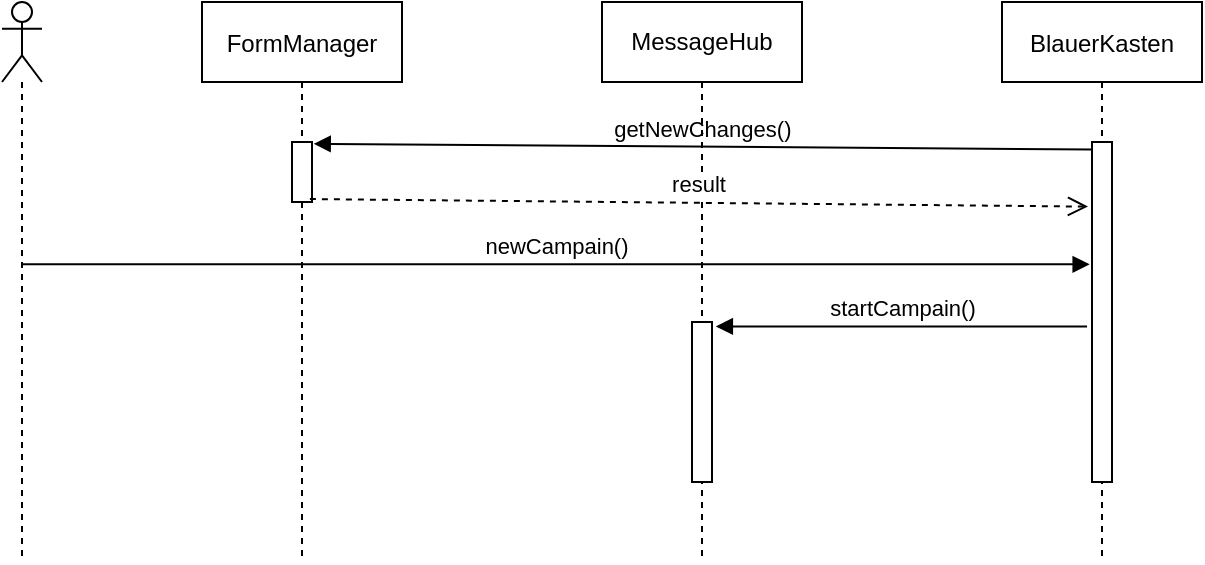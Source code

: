 <mxfile version="19.0.3" type="device"><diagram id="kgpKYQtTHZ0yAKxKKP6v" name="Page-1"><mxGraphModel dx="677" dy="431" grid="1" gridSize="10" guides="1" tooltips="1" connect="1" arrows="1" fold="1" page="1" pageScale="1" pageWidth="850" pageHeight="1100" math="0" shadow="0"><root><mxCell id="0"/><mxCell id="1" parent="0"/><mxCell id="3nuBFxr9cyL0pnOWT2aG-1" value="FormManager" style="shape=umlLifeline;perimeter=lifelinePerimeter;container=1;collapsible=0;recursiveResize=0;rounded=0;shadow=0;strokeWidth=1;" parent="1" vertex="1"><mxGeometry x="120" y="80" width="100" height="280" as="geometry"/></mxCell><mxCell id="3nuBFxr9cyL0pnOWT2aG-2" value="" style="points=[];perimeter=orthogonalPerimeter;rounded=0;shadow=0;strokeWidth=1;" parent="3nuBFxr9cyL0pnOWT2aG-1" vertex="1"><mxGeometry x="45" y="70" width="10" height="30" as="geometry"/></mxCell><mxCell id="3nuBFxr9cyL0pnOWT2aG-5" value="BlauerKasten" style="shape=umlLifeline;perimeter=lifelinePerimeter;container=1;collapsible=0;recursiveResize=0;rounded=0;shadow=0;strokeWidth=1;" parent="1" vertex="1"><mxGeometry x="520" y="80" width="100" height="280" as="geometry"/></mxCell><mxCell id="3nuBFxr9cyL0pnOWT2aG-6" value="" style="points=[];perimeter=orthogonalPerimeter;rounded=0;shadow=0;strokeWidth=1;" parent="3nuBFxr9cyL0pnOWT2aG-5" vertex="1"><mxGeometry x="45" y="70" width="10" height="170" as="geometry"/></mxCell><mxCell id="3nuBFxr9cyL0pnOWT2aG-8" value="getNewChanges()" style="verticalAlign=bottom;endArrow=block;entryX=1.086;entryY=0.03;shadow=0;strokeWidth=1;entryDx=0;entryDy=0;entryPerimeter=0;exitX=-0.01;exitY=0.022;exitDx=0;exitDy=0;exitPerimeter=0;" parent="1" source="3nuBFxr9cyL0pnOWT2aG-6" target="3nuBFxr9cyL0pnOWT2aG-2" edge="1"><mxGeometry relative="1" as="geometry"><mxPoint x="570" y="150" as="sourcePoint"/></mxGeometry></mxCell><mxCell id="4PjA_Deb0JU2YOqORAIx-2" value="MessageHub" style="shape=umlLifeline;perimeter=lifelinePerimeter;whiteSpace=wrap;html=1;container=1;collapsible=0;recursiveResize=0;outlineConnect=0;" parent="1" vertex="1"><mxGeometry x="320" y="80" width="100" height="280" as="geometry"/></mxCell><mxCell id="4PjA_Deb0JU2YOqORAIx-10" value="" style="html=1;points=[];perimeter=orthogonalPerimeter;" parent="4PjA_Deb0JU2YOqORAIx-2" vertex="1"><mxGeometry x="45" y="160" width="10" height="80" as="geometry"/></mxCell><mxCell id="4PjA_Deb0JU2YOqORAIx-3" value="" style="shape=umlLifeline;participant=umlActor;perimeter=lifelinePerimeter;whiteSpace=wrap;html=1;container=1;collapsible=0;recursiveResize=0;verticalAlign=top;spacingTop=36;outlineConnect=0;" parent="1" vertex="1"><mxGeometry x="20" y="80" width="20" height="280" as="geometry"/></mxCell><mxCell id="4PjA_Deb0JU2YOqORAIx-4" value="newCampain()" style="html=1;verticalAlign=bottom;endArrow=block;rounded=0;entryX=-0.117;entryY=0.159;entryDx=0;entryDy=0;entryPerimeter=0;" parent="1" edge="1"><mxGeometry width="80" relative="1" as="geometry"><mxPoint x="29.81" y="211.16" as="sourcePoint"/><mxPoint x="563.83" y="211.16" as="targetPoint"/></mxGeometry></mxCell><mxCell id="4PjA_Deb0JU2YOqORAIx-11" value="startCampain()" style="html=1;verticalAlign=bottom;endArrow=block;rounded=0;entryX=1.193;entryY=0.028;entryDx=0;entryDy=0;entryPerimeter=0;exitX=-0.248;exitY=0.543;exitDx=0;exitDy=0;exitPerimeter=0;" parent="1" source="3nuBFxr9cyL0pnOWT2aG-6" target="4PjA_Deb0JU2YOqORAIx-10" edge="1"><mxGeometry width="80" relative="1" as="geometry"><mxPoint x="510" y="330" as="sourcePoint"/><mxPoint x="650" y="260" as="targetPoint"/></mxGeometry></mxCell><mxCell id="L0uZUECHvb4EwgssTyBs-1" value="result" style="html=1;verticalAlign=bottom;endArrow=open;dashed=1;endSize=8;rounded=0;entryX=-0.2;entryY=0.19;entryDx=0;entryDy=0;entryPerimeter=0;exitX=0.895;exitY=0.951;exitDx=0;exitDy=0;exitPerimeter=0;" edge="1" parent="1" source="3nuBFxr9cyL0pnOWT2aG-2" target="3nuBFxr9cyL0pnOWT2aG-6"><mxGeometry relative="1" as="geometry"><mxPoint x="360" y="240" as="sourcePoint"/><mxPoint x="280" y="240" as="targetPoint"/></mxGeometry></mxCell></root></mxGraphModel></diagram></mxfile>